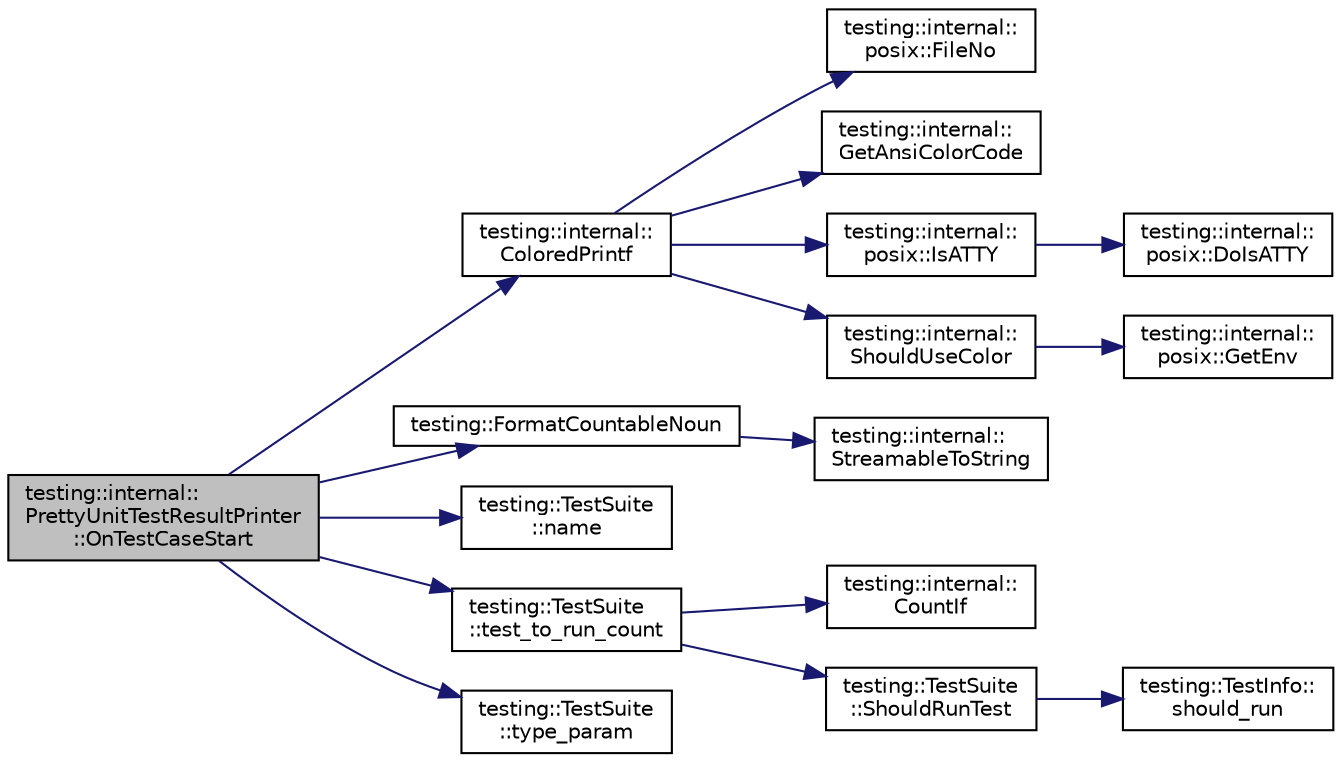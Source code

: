 digraph "testing::internal::PrettyUnitTestResultPrinter::OnTestCaseStart"
{
 // LATEX_PDF_SIZE
  bgcolor="transparent";
  edge [fontname="Helvetica",fontsize="10",labelfontname="Helvetica",labelfontsize="10"];
  node [fontname="Helvetica",fontsize="10",shape=record];
  rankdir="LR";
  Node1 [label="testing::internal::\lPrettyUnitTestResultPrinter\l::OnTestCaseStart",height=0.2,width=0.4,color="black", fillcolor="grey75", style="filled", fontcolor="black",tooltip=" "];
  Node1 -> Node2 [color="midnightblue",fontsize="10",style="solid",fontname="Helvetica"];
  Node2 [label="testing::internal::\lColoredPrintf",height=0.2,width=0.4,color="black",URL="$namespacetesting_1_1internal.html#a1d9493ff218e622051c53094eb54bcd6",tooltip=" "];
  Node2 -> Node3 [color="midnightblue",fontsize="10",style="solid",fontname="Helvetica"];
  Node3 [label="testing::internal::\lposix::FileNo",height=0.2,width=0.4,color="black",URL="$namespacetesting_1_1internal_1_1posix.html#a3117b067e1f942a2031e666953120ccc",tooltip=" "];
  Node2 -> Node4 [color="midnightblue",fontsize="10",style="solid",fontname="Helvetica"];
  Node4 [label="testing::internal::\lGetAnsiColorCode",height=0.2,width=0.4,color="black",URL="$namespacetesting_1_1internal.html#a27e2b771bd01c527d3e9c232a346315f",tooltip=" "];
  Node2 -> Node5 [color="midnightblue",fontsize="10",style="solid",fontname="Helvetica"];
  Node5 [label="testing::internal::\lposix::IsATTY",height=0.2,width=0.4,color="black",URL="$namespacetesting_1_1internal_1_1posix.html#a16ebe936b3a8ea462a94191635aedc27",tooltip=" "];
  Node5 -> Node6 [color="midnightblue",fontsize="10",style="solid",fontname="Helvetica"];
  Node6 [label="testing::internal::\lposix::DoIsATTY",height=0.2,width=0.4,color="black",URL="$namespacetesting_1_1internal_1_1posix.html#a10ec8d66be38419e0f99253e63def3d8",tooltip=" "];
  Node2 -> Node7 [color="midnightblue",fontsize="10",style="solid",fontname="Helvetica"];
  Node7 [label="testing::internal::\lShouldUseColor",height=0.2,width=0.4,color="black",URL="$namespacetesting_1_1internal.html#ac1db1b4603967a6c4404f31cbbac31a6",tooltip=" "];
  Node7 -> Node8 [color="midnightblue",fontsize="10",style="solid",fontname="Helvetica"];
  Node8 [label="testing::internal::\lposix::GetEnv",height=0.2,width=0.4,color="black",URL="$namespacetesting_1_1internal_1_1posix.html#a1d5e3da5a27eed25986859fa83cafe95",tooltip=" "];
  Node1 -> Node9 [color="midnightblue",fontsize="10",style="solid",fontname="Helvetica"];
  Node9 [label="testing::FormatCountableNoun",height=0.2,width=0.4,color="black",URL="$namespacetesting.html#a33e070c3e994cb75f9017fa2a044d536",tooltip=" "];
  Node9 -> Node10 [color="midnightblue",fontsize="10",style="solid",fontname="Helvetica"];
  Node10 [label="testing::internal::\lStreamableToString",height=0.2,width=0.4,color="black",URL="$namespacetesting_1_1internal.html#aad4beed95d0846e6ffc5da0978ef3bb9",tooltip=" "];
  Node1 -> Node11 [color="midnightblue",fontsize="10",style="solid",fontname="Helvetica"];
  Node11 [label="testing::TestSuite\l::name",height=0.2,width=0.4,color="black",URL="$classtesting_1_1TestSuite.html#ab3369db678ca3d9648d6fd63ad038986",tooltip=" "];
  Node1 -> Node12 [color="midnightblue",fontsize="10",style="solid",fontname="Helvetica"];
  Node12 [label="testing::TestSuite\l::test_to_run_count",height=0.2,width=0.4,color="black",URL="$classtesting_1_1TestSuite.html#a1ccf2681712a3a27659789009815db8f",tooltip=" "];
  Node12 -> Node13 [color="midnightblue",fontsize="10",style="solid",fontname="Helvetica"];
  Node13 [label="testing::internal::\lCountIf",height=0.2,width=0.4,color="black",URL="$namespacetesting_1_1internal.html#a1e77a774d910346eff11a86d8df783a5",tooltip=" "];
  Node12 -> Node14 [color="midnightblue",fontsize="10",style="solid",fontname="Helvetica"];
  Node14 [label="testing::TestSuite\l::ShouldRunTest",height=0.2,width=0.4,color="black",URL="$classtesting_1_1TestSuite.html#ad6db30ec4e23a809f398dc2f50008541",tooltip=" "];
  Node14 -> Node15 [color="midnightblue",fontsize="10",style="solid",fontname="Helvetica"];
  Node15 [label="testing::TestInfo::\lshould_run",height=0.2,width=0.4,color="black",URL="$classtesting_1_1TestInfo.html#a866e33b5bc5ab2a6e5375fc7d3af0f96",tooltip=" "];
  Node1 -> Node16 [color="midnightblue",fontsize="10",style="solid",fontname="Helvetica"];
  Node16 [label="testing::TestSuite\l::type_param",height=0.2,width=0.4,color="black",URL="$classtesting_1_1TestSuite.html#ab2ea12318bdbfb6aa97792344b49e3db",tooltip=" "];
}
